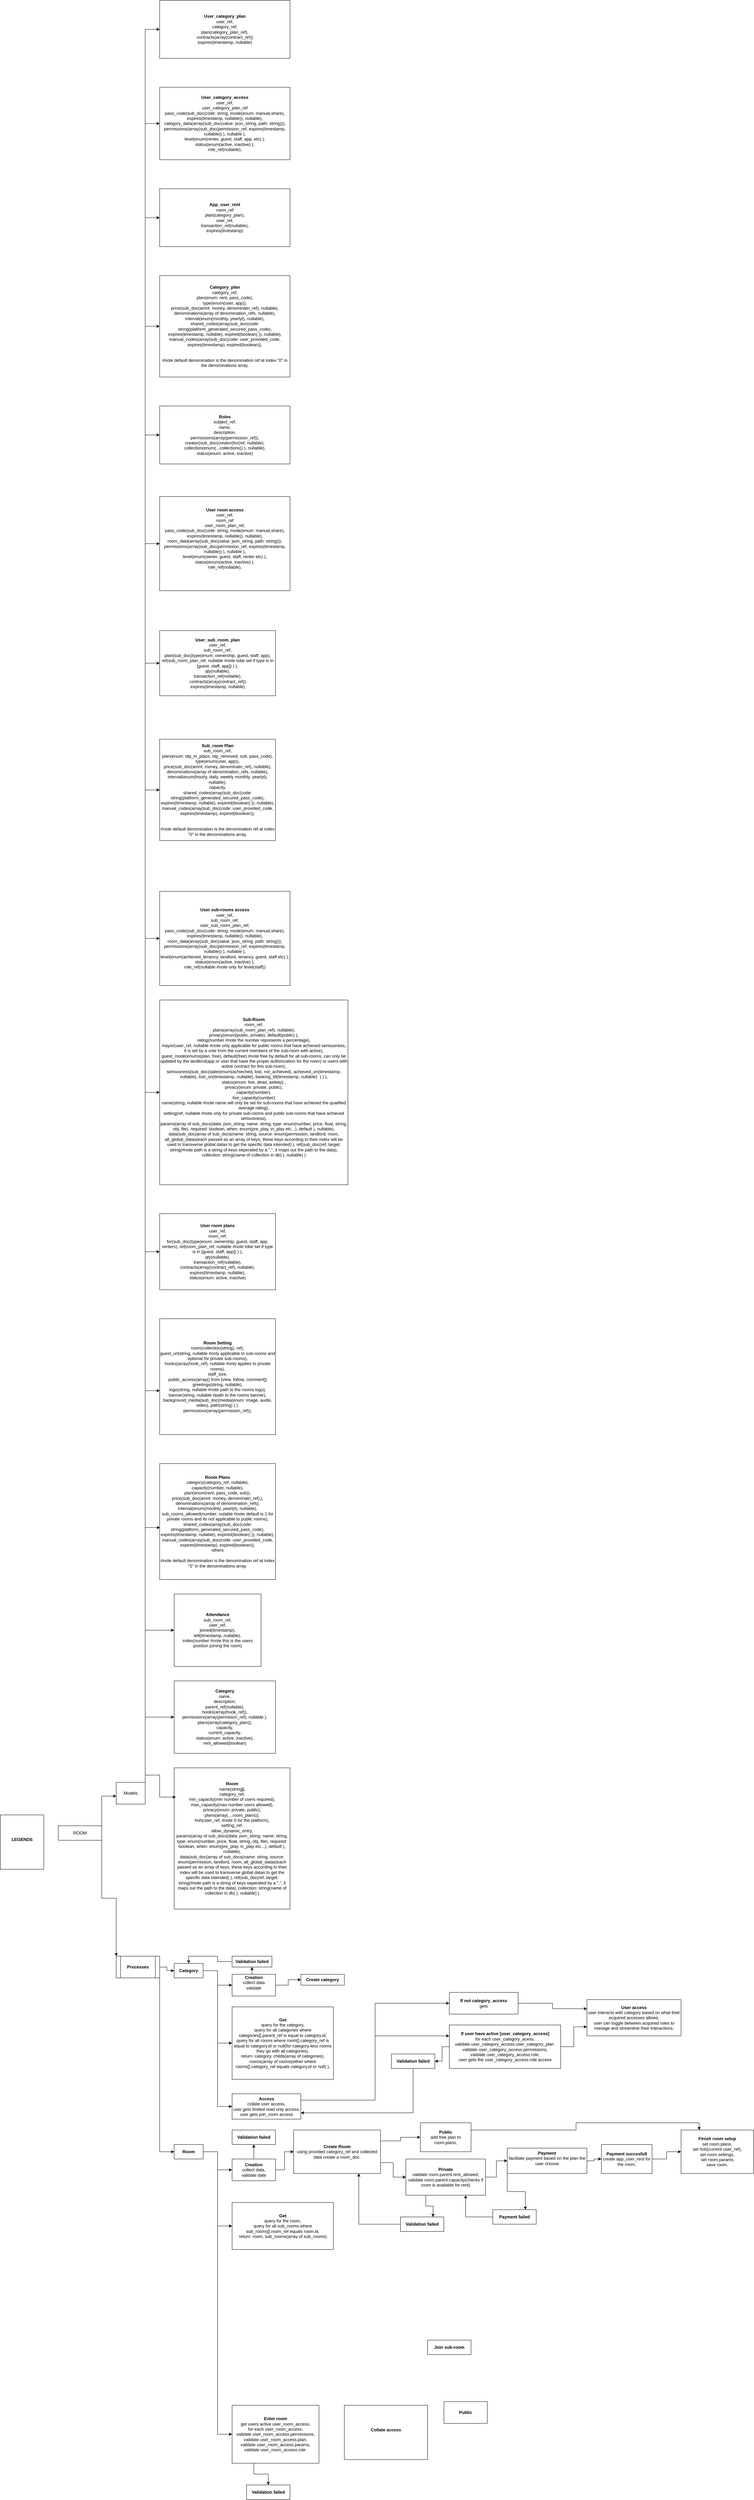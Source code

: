 <mxfile version="26.0.3">
  <diagram name="Page-1" id="JwLQiluCDj7BUVWrhCS6">
    <mxGraphModel dx="1032" dy="5995" grid="1" gridSize="10" guides="1" tooltips="1" connect="1" arrows="1" fold="1" page="1" pageScale="1" pageWidth="850" pageHeight="1100" math="0" shadow="0">
      <root>
        <mxCell id="0" />
        <mxCell id="1" parent="0" />
        <mxCell id="OvHRCUOQNgS_uRx5AtUm-30" style="edgeStyle=orthogonalEdgeStyle;rounded=0;orthogonalLoop=1;jettySize=auto;html=1;exitX=1;exitY=1;exitDx=0;exitDy=0;entryX=0;entryY=0;entryDx=0;entryDy=0;" parent="1" source="kceuGKvt7hz0_VKH2Cjf-1" target="OvHRCUOQNgS_uRx5AtUm-1" edge="1">
          <mxGeometry relative="1" as="geometry" />
        </mxCell>
        <mxCell id="kceuGKvt7hz0_VKH2Cjf-1" value="ROOM" style="rounded=0;whiteSpace=wrap;html=1;" parent="1" vertex="1">
          <mxGeometry x="200" y="160" width="120" height="40" as="geometry" />
        </mxCell>
        <mxCell id="kceuGKvt7hz0_VKH2Cjf-2" value="&lt;b&gt;LEGENDS&lt;/b&gt;&lt;div&gt;&lt;b&gt;&lt;br&gt;&lt;/b&gt;&lt;/div&gt;" style="rounded=0;whiteSpace=wrap;html=1;" parent="1" vertex="1">
          <mxGeometry x="40" y="130" width="120" height="150" as="geometry" />
        </mxCell>
        <mxCell id="kceuGKvt7hz0_VKH2Cjf-13" style="edgeStyle=orthogonalEdgeStyle;rounded=0;orthogonalLoop=1;jettySize=auto;html=1;exitX=1;exitY=0;exitDx=0;exitDy=0;entryX=0;entryY=0.5;entryDx=0;entryDy=0;" parent="1" source="kceuGKvt7hz0_VKH2Cjf-4" target="kceuGKvt7hz0_VKH2Cjf-11" edge="1">
          <mxGeometry relative="1" as="geometry" />
        </mxCell>
        <mxCell id="bkT-c7pUdsVTCy2Co1-N-11" style="edgeStyle=orthogonalEdgeStyle;rounded=0;orthogonalLoop=1;jettySize=auto;html=1;exitX=1;exitY=0;exitDx=0;exitDy=0;entryX=0;entryY=0.5;entryDx=0;entryDy=0;" parent="1" source="kceuGKvt7hz0_VKH2Cjf-4" target="bkT-c7pUdsVTCy2Co1-N-2" edge="1">
          <mxGeometry relative="1" as="geometry" />
        </mxCell>
        <mxCell id="bkT-c7pUdsVTCy2Co1-N-15" style="edgeStyle=orthogonalEdgeStyle;rounded=0;orthogonalLoop=1;jettySize=auto;html=1;exitX=1;exitY=0;exitDx=0;exitDy=0;entryX=0;entryY=0.5;entryDx=0;entryDy=0;" parent="1" source="kceuGKvt7hz0_VKH2Cjf-4" target="bkT-c7pUdsVTCy2Co1-N-6" edge="1">
          <mxGeometry relative="1" as="geometry" />
        </mxCell>
        <mxCell id="xqzXWwxne0dO0nGygCqp-26" style="edgeStyle=orthogonalEdgeStyle;rounded=0;orthogonalLoop=1;jettySize=auto;html=1;exitX=1;exitY=0;exitDx=0;exitDy=0;entryX=0;entryY=0.5;entryDx=0;entryDy=0;" parent="1" source="kceuGKvt7hz0_VKH2Cjf-4" target="bkT-c7pUdsVTCy2Co1-N-7" edge="1">
          <mxGeometry relative="1" as="geometry" />
        </mxCell>
        <mxCell id="xqzXWwxne0dO0nGygCqp-27" style="edgeStyle=orthogonalEdgeStyle;rounded=0;orthogonalLoop=1;jettySize=auto;html=1;exitX=1;exitY=0;exitDx=0;exitDy=0;entryX=0;entryY=0.5;entryDx=0;entryDy=0;" parent="1" source="kceuGKvt7hz0_VKH2Cjf-4" target="bkT-c7pUdsVTCy2Co1-N-9" edge="1">
          <mxGeometry relative="1" as="geometry" />
        </mxCell>
        <mxCell id="xqzXWwxne0dO0nGygCqp-28" style="edgeStyle=orthogonalEdgeStyle;rounded=0;orthogonalLoop=1;jettySize=auto;html=1;exitX=1;exitY=0;exitDx=0;exitDy=0;entryX=0;entryY=0.5;entryDx=0;entryDy=0;" parent="1" source="kceuGKvt7hz0_VKH2Cjf-4" target="bkT-c7pUdsVTCy2Co1-N-10" edge="1">
          <mxGeometry relative="1" as="geometry" />
        </mxCell>
        <mxCell id="xqzXWwxne0dO0nGygCqp-29" style="edgeStyle=orthogonalEdgeStyle;rounded=0;orthogonalLoop=1;jettySize=auto;html=1;exitX=1;exitY=0;exitDx=0;exitDy=0;entryX=0;entryY=0.5;entryDx=0;entryDy=0;" parent="1" source="kceuGKvt7hz0_VKH2Cjf-4" target="xqzXWwxne0dO0nGygCqp-25" edge="1">
          <mxGeometry relative="1" as="geometry" />
        </mxCell>
        <mxCell id="-tVxKX45YJ9eaGW1tU2y-2" style="edgeStyle=orthogonalEdgeStyle;rounded=0;orthogonalLoop=1;jettySize=auto;html=1;exitX=1;exitY=0;exitDx=0;exitDy=0;entryX=0;entryY=0.5;entryDx=0;entryDy=0;" parent="1" source="kceuGKvt7hz0_VKH2Cjf-4" target="-tVxKX45YJ9eaGW1tU2y-1" edge="1">
          <mxGeometry relative="1" as="geometry" />
        </mxCell>
        <mxCell id="-tVxKX45YJ9eaGW1tU2y-4" style="edgeStyle=orthogonalEdgeStyle;rounded=0;orthogonalLoop=1;jettySize=auto;html=1;exitX=1;exitY=0;exitDx=0;exitDy=0;entryX=0;entryY=0.5;entryDx=0;entryDy=0;" parent="1" source="kceuGKvt7hz0_VKH2Cjf-4" target="-tVxKX45YJ9eaGW1tU2y-3" edge="1">
          <mxGeometry relative="1" as="geometry" />
        </mxCell>
        <mxCell id="JLu_9honwRpLykDaQ8XI-7" style="edgeStyle=orthogonalEdgeStyle;rounded=0;orthogonalLoop=1;jettySize=auto;html=1;exitX=1;exitY=0;exitDx=0;exitDy=0;entryX=0;entryY=0.5;entryDx=0;entryDy=0;" edge="1" parent="1" source="kceuGKvt7hz0_VKH2Cjf-4" target="JLu_9honwRpLykDaQ8XI-3">
          <mxGeometry relative="1" as="geometry" />
        </mxCell>
        <mxCell id="JLu_9honwRpLykDaQ8XI-8" style="edgeStyle=orthogonalEdgeStyle;rounded=0;orthogonalLoop=1;jettySize=auto;html=1;exitX=1;exitY=0;exitDx=0;exitDy=0;entryX=0;entryY=0.5;entryDx=0;entryDy=0;" edge="1" parent="1" source="kceuGKvt7hz0_VKH2Cjf-4" target="JLu_9honwRpLykDaQ8XI-5">
          <mxGeometry relative="1" as="geometry" />
        </mxCell>
        <mxCell id="JLu_9honwRpLykDaQ8XI-9" style="edgeStyle=orthogonalEdgeStyle;rounded=0;orthogonalLoop=1;jettySize=auto;html=1;exitX=1;exitY=0;exitDx=0;exitDy=0;entryX=0;entryY=0.5;entryDx=0;entryDy=0;" edge="1" parent="1" source="kceuGKvt7hz0_VKH2Cjf-4" target="JLu_9honwRpLykDaQ8XI-4">
          <mxGeometry relative="1" as="geometry" />
        </mxCell>
        <mxCell id="JLu_9honwRpLykDaQ8XI-10" style="edgeStyle=orthogonalEdgeStyle;rounded=0;orthogonalLoop=1;jettySize=auto;html=1;exitX=1;exitY=0;exitDx=0;exitDy=0;entryX=0;entryY=0.5;entryDx=0;entryDy=0;" edge="1" parent="1" source="kceuGKvt7hz0_VKH2Cjf-4" target="JLu_9honwRpLykDaQ8XI-6">
          <mxGeometry relative="1" as="geometry" />
        </mxCell>
        <mxCell id="kceuGKvt7hz0_VKH2Cjf-4" value="Models" style="rounded=0;whiteSpace=wrap;html=1;" parent="1" vertex="1">
          <mxGeometry x="360" y="40" width="80" height="60" as="geometry" />
        </mxCell>
        <mxCell id="kceuGKvt7hz0_VKH2Cjf-9" style="edgeStyle=orthogonalEdgeStyle;rounded=0;orthogonalLoop=1;jettySize=auto;html=1;exitX=1;exitY=0;exitDx=0;exitDy=0;entryX=0.004;entryY=0.633;entryDx=0;entryDy=0;entryPerimeter=0;" parent="1" source="kceuGKvt7hz0_VKH2Cjf-1" target="kceuGKvt7hz0_VKH2Cjf-4" edge="1">
          <mxGeometry relative="1" as="geometry" />
        </mxCell>
        <mxCell id="kceuGKvt7hz0_VKH2Cjf-10" value="&lt;b&gt;Room&lt;/b&gt;&lt;div&gt;name(string&lt;b&gt;),&lt;/b&gt;&lt;/div&gt;&lt;div&gt;category_ref,&lt;/div&gt;&lt;div&gt;min_capacity(min number of users required),&lt;/div&gt;&lt;div&gt;max_capacity(max number users allowed),&lt;/div&gt;&lt;div&gt;privacy(enum: private, public),&lt;/div&gt;&lt;div&gt;plans(array(....room_plans)),&lt;/div&gt;&lt;div&gt;hoh(user_ref, #note 0 for the platform),&lt;/div&gt;&lt;div&gt;setting_ref,&lt;/div&gt;&lt;div&gt;allow_dynamic_entry,&lt;/div&gt;&lt;div&gt;&lt;div&gt;params(array of sub_docs(data: json_string, name: string, type: enum(number, price, float, string, obj, file), required: boolean, when: enum(pre_play, in_play etc...), default ), nullable),&lt;/div&gt;&lt;div&gt;data(sub_doc(&lt;span style=&quot;background-color: initial;&quot;&gt;array of sub_docs(name: string, source: enum(permission, landlord, room, all_global_datas(each passed as an array of keys, these keys according to their index will be used to transverse global datas to get the specific data intended) ), ref(sub_doc(ref, target: string(#note path is a string of keys seperated by a &quot;,&quot;, it maps out the path to the data), collection: string(name of collection in db) ), nullable) )&lt;/span&gt;&lt;/div&gt;&lt;/div&gt;" style="rounded=0;whiteSpace=wrap;html=1;" parent="1" vertex="1">
          <mxGeometry x="520" width="320" height="390" as="geometry" />
        </mxCell>
        <mxCell id="kceuGKvt7hz0_VKH2Cjf-11" value="&lt;b&gt;Category&lt;/b&gt;&lt;div&gt;name,&lt;/div&gt;&lt;div&gt;description,&lt;/div&gt;&lt;div&gt;parent_ref(nullable),&lt;/div&gt;&lt;div&gt;hooks(array(hook_ref)),&lt;/div&gt;&lt;div&gt;permissions(array(permision_ref), nullable ),&lt;/div&gt;&lt;div&gt;plans(array(category_plan)),&lt;/div&gt;&lt;div&gt;capacity,&lt;/div&gt;&lt;div&gt;current_capacity,&lt;/div&gt;&lt;div&gt;status(enum: active, inactive),&lt;/div&gt;&lt;div&gt;rent_allowed(boolean)&lt;/div&gt;" style="rounded=0;whiteSpace=wrap;html=1;" parent="1" vertex="1">
          <mxGeometry x="520" y="-240" width="280" height="200" as="geometry" />
        </mxCell>
        <mxCell id="kceuGKvt7hz0_VKH2Cjf-14" style="edgeStyle=orthogonalEdgeStyle;rounded=0;orthogonalLoop=1;jettySize=auto;html=1;exitX=1;exitY=0;exitDx=0;exitDy=0;entryX=0.015;entryY=0.207;entryDx=0;entryDy=0;entryPerimeter=0;" parent="1" source="kceuGKvt7hz0_VKH2Cjf-4" target="kceuGKvt7hz0_VKH2Cjf-10" edge="1">
          <mxGeometry relative="1" as="geometry" />
        </mxCell>
        <mxCell id="bkT-c7pUdsVTCy2Co1-N-2" value="&lt;b&gt;Attendance&lt;/b&gt;&lt;div&gt;sub_room_ref,&lt;/div&gt;&lt;div&gt;user_ref,&lt;/div&gt;&lt;div&gt;joined(timestamp),&lt;/div&gt;&lt;div&gt;left(timestamp, nullable),&lt;/div&gt;&lt;div&gt;index(number #note this is the users position joining the room)&lt;/div&gt;" style="rounded=0;whiteSpace=wrap;html=1;" parent="1" vertex="1">
          <mxGeometry x="520" y="-480" width="240" height="200" as="geometry" />
        </mxCell>
        <mxCell id="bkT-c7pUdsVTCy2Co1-N-3" value="&lt;b&gt;Room Plans&lt;/b&gt;&lt;div&gt;category(category_ref, nullable),&lt;div&gt;&lt;div&gt;&lt;div&gt;capacity(number, nullable),&lt;/div&gt;&lt;div&gt;plan(enum(rent, pass_code, sub)),&lt;/div&gt;&lt;div&gt;price(sub_doc(amnt: money, denominatn_ref),),&lt;/div&gt;&lt;div&gt;denominations(array of denomination_refs),&lt;/div&gt;&lt;/div&gt;&lt;div&gt;interval(enum(monthly, yearlyt), nullable),&lt;/div&gt;&lt;div&gt;sub_rooms_allowed(number, nulable #note default is 1 for private rooms and its not applicable to public rooms),&lt;/div&gt;&lt;div&gt;&lt;div&gt;shared_codes(array(sub_doc(code: string(platform_generated_secured_pass_code), expires(timestamp, nullable), expired(boolean) )), nullable),&lt;/div&gt;&lt;div&gt;manual_codes(array(sub_doc(code: user_provided_code, expires(timestamp), expired(boolean)),&lt;/div&gt;&lt;/div&gt;&lt;div&gt;others&lt;/div&gt;&lt;div&gt;&lt;br&gt;&lt;/div&gt;&lt;div&gt;#note default denomination is the denomination ref at index &quot;0&quot; in the denominations array.&lt;/div&gt;&lt;/div&gt;&lt;/div&gt;" style="rounded=0;whiteSpace=wrap;html=1;" parent="1" vertex="1">
          <mxGeometry x="480" y="-840" width="320" height="320" as="geometry" />
        </mxCell>
        <mxCell id="bkT-c7pUdsVTCy2Co1-N-4" value="&lt;b&gt;Room Setting&lt;/b&gt;&lt;div&gt;room(collection(string), ref),&lt;br&gt;&lt;div&gt;guest_url(string, nullable #only applicable to sub-rooms and optional for private sub-rooms),&lt;/div&gt;&lt;div&gt;hooks(array(hook_ref), nullable #only applies to private rooms),&lt;/div&gt;&lt;div&gt;staff_size,&lt;/div&gt;&lt;div&gt;public_access(array() from [view, follow, comment])&lt;/div&gt;&lt;div&gt;greetings(string, nullable),&lt;/div&gt;&lt;div&gt;logo(string, nullable #note path to the rooms logo),&lt;/div&gt;&lt;div&gt;banner(string, nullable #path to the rooms banner),&lt;/div&gt;&lt;div&gt;background_media(sub_doc(media(enum: image, audio, video), path(string) ) ),&lt;/div&gt;&lt;div&gt;permissions(array(permission_ref)),&lt;/div&gt;&lt;/div&gt;" style="rounded=0;whiteSpace=wrap;html=1;" parent="1" vertex="1">
          <mxGeometry x="480" y="-1240" width="320" height="320" as="geometry" />
        </mxCell>
        <mxCell id="bkT-c7pUdsVTCy2Co1-N-6" value="&lt;b&gt;User room plans&lt;/b&gt;&lt;div&gt;user_ref,&lt;/div&gt;&lt;div&gt;room_ref,&lt;/div&gt;&lt;div&gt;for(sub_doc(type(enum: ownership, guest, staff, app, renters), ref(room_plan_ref, nullable #note tobe set if type is in [guest, staff, app]) ) ),&lt;/div&gt;&lt;div&gt;qty(nullable),&lt;/div&gt;&lt;div&gt;transaction_ref(nullable),&lt;/div&gt;&lt;div&gt;contracts(array(contract_ref), nullable),&lt;/div&gt;&lt;div&gt;&lt;span style=&quot;background-color: transparent; color: light-dark(rgb(0, 0, 0), rgb(255, 255, 255));&quot;&gt;expires(timestamp, nullable),&lt;/span&gt;&lt;/div&gt;&lt;div&gt;status(enum: active, inactive)&lt;/div&gt;" style="rounded=0;whiteSpace=wrap;html=1;" parent="1" vertex="1">
          <mxGeometry x="480" y="-1530" width="320" height="210" as="geometry" />
        </mxCell>
        <mxCell id="bkT-c7pUdsVTCy2Co1-N-7" value="&lt;b&gt;Sub-Room&lt;/b&gt;&lt;div&gt;room_ref,&lt;/div&gt;&lt;div&gt;plans(array(sub_room_plan_ref), nullable),&lt;/div&gt;&lt;div&gt;privacy(enum(public, private), default(public) ),&lt;/div&gt;&lt;div&gt;&lt;div&gt;rating(number #note the number represents a percentage),&lt;/div&gt;&lt;div&gt;mayor(user_ref, nullable #note only applicable for public rooms that have achieved seriousness, it is set by a vote from the current members of the sub-room with active),&lt;/div&gt;&lt;div&gt;guest_mode(enums(plan, free), default(free) #note free by default for all sub-rooms, can only be updated by the landlord(app or user that have the proper authorization for the room) or users with active contract for this sub-room),&lt;/div&gt;&lt;div&gt;seriousness(sub_doc(state(enum(achieched, lost, not_achieved), achieved_on(timestamp, nullable), lost_on(timestamp, nullable), basking_till(timestamp, nullable)&amp;nbsp; ) ) ),&lt;/div&gt;&lt;div&gt;status(enum: live, dead, asleep) ,&lt;/div&gt;&lt;/div&gt;&lt;div&gt;privacy(enum: private, public),&lt;/div&gt;&lt;div&gt;capacity(number),&lt;/div&gt;&lt;div&gt;live_capacity(number)&lt;/div&gt;&lt;div&gt;name(string&lt;span style=&quot;background-color: transparent; color: light-dark(rgb(0, 0, 0), rgb(255, 255, 255));&quot;&gt;, nullable #note name will only be set for sub-rooms that have achieved the qualified average rating&lt;/span&gt;&lt;span style=&quot;background-color: transparent; color: light-dark(rgb(0, 0, 0), rgb(255, 255, 255));&quot;&gt;),&lt;/span&gt;&lt;/div&gt;&lt;div&gt;setting(ref, nullable #note only for private sub-rooms and public sub-rooms that have achieved seriousness),&lt;/div&gt;&lt;div&gt;&lt;div&gt;params(array of sub_docs(data: json_string, name: string, type: enum(number, price, float, string, obj, file), required: boolean, when: enum(pre_play, in_play etc...), default ), nullable),&lt;/div&gt;&lt;div&gt;data(sub_doc(&lt;span style=&quot;background-color: initial;&quot;&gt;array of sub_docs(name: string, source: enum(permission, landlord, room, all_global_datas(each passed as an array of keys, these keys according to their index will be used to transverse global datas to get the specific data intended) ), ref(sub_doc(ref, target: string(#note path is a string of keys seperated by a &quot;,&quot;, it maps out the path to the data), collection: string(name of collection in db) ), nullable) )&lt;/span&gt;&lt;/div&gt;&lt;/div&gt;&lt;div&gt;&lt;br&gt;&lt;/div&gt;&lt;div&gt;&lt;br&gt;&lt;/div&gt;" style="rounded=0;whiteSpace=wrap;html=1;" parent="1" vertex="1">
          <mxGeometry x="480" y="-2120" width="520" height="510" as="geometry" />
        </mxCell>
        <mxCell id="bkT-c7pUdsVTCy2Co1-N-9" value="&lt;b&gt;User sub-rooms access&lt;/b&gt;&lt;div&gt;user_ref,&lt;/div&gt;&lt;div&gt;sub_room_ref,&lt;/div&gt;&lt;div&gt;user_sub_room_plan_ref,&lt;/div&gt;&lt;div&gt;&lt;div&gt;pass_code(sub_doc(code: string, mode(enum: manual,share), expires(timestamp, nullable)), nullable),&lt;/div&gt;&lt;div&gt;room_data(array(sub_doc(value: json_string, path: string))),&lt;/div&gt;&lt;div&gt;permissions(array(sub_doc(permission_ref, expires(timestamp, nullable)) ), nullable ),&lt;/div&gt;&lt;/div&gt;&lt;div&gt;level(enum(achieved_tenancy, landlord, tenancy, guest, staff etc) ),&lt;/div&gt;&lt;div&gt;status(enum(active, inactive) ),&lt;/div&gt;&lt;div&gt;role_ref(nullable #note only for level(staff))&lt;/div&gt;" style="rounded=0;whiteSpace=wrap;html=1;" parent="1" vertex="1">
          <mxGeometry x="480" y="-2420" width="360" height="260" as="geometry" />
        </mxCell>
        <mxCell id="bkT-c7pUdsVTCy2Co1-N-10" value="&lt;b&gt;Sub_room Plan&lt;/b&gt;&lt;div&gt;sub_room_ref,&lt;br&gt;&lt;div&gt;&lt;div&gt;&lt;div&gt;plan(enum: otp_in_place, otp_removed, sub, pass_code),&lt;/div&gt;&lt;div&gt;type(enum(user, app)),&lt;/div&gt;&lt;div&gt;price(sub_doc(amnt: money, denominatn_ref), nullable),&lt;/div&gt;&lt;div&gt;denominations(array of denomination_refs, nullable),&lt;/div&gt;&lt;/div&gt;&lt;div&gt;interval(enum(hourly, daily, weekly monthly, yearlyt), nullable),&lt;/div&gt;&lt;div&gt;capacity,&lt;/div&gt;&lt;div&gt;&lt;div&gt;shared_codes(array(sub_doc(code: string(platform_generated_secured_pass_code), expires(timestamp, nullable), expired(boolean) )), nullable),&lt;/div&gt;&lt;div&gt;manual_codes(array(sub_doc(code: user_provided_code, expires(timestamp), expired(boolean)),&lt;/div&gt;&lt;/div&gt;&lt;div&gt;&lt;br&gt;&lt;/div&gt;&lt;div&gt;&lt;br&gt;&lt;/div&gt;&lt;div&gt;#note default denomination is the denomination ref at index &quot;0&quot; in the denominations array.&lt;/div&gt;&lt;/div&gt;&lt;/div&gt;" style="rounded=0;whiteSpace=wrap;html=1;" parent="1" vertex="1">
          <mxGeometry x="480" y="-2840" width="320" height="280" as="geometry" />
        </mxCell>
        <mxCell id="bkT-c7pUdsVTCy2Co1-N-12" style="edgeStyle=orthogonalEdgeStyle;rounded=0;orthogonalLoop=1;jettySize=auto;html=1;exitX=1;exitY=0;exitDx=0;exitDy=0;entryX=0.003;entryY=0.552;entryDx=0;entryDy=0;entryPerimeter=0;" parent="1" source="kceuGKvt7hz0_VKH2Cjf-4" target="bkT-c7pUdsVTCy2Co1-N-3" edge="1">
          <mxGeometry relative="1" as="geometry" />
        </mxCell>
        <mxCell id="bkT-c7pUdsVTCy2Co1-N-13" style="edgeStyle=orthogonalEdgeStyle;rounded=0;orthogonalLoop=1;jettySize=auto;html=1;exitX=1;exitY=0;exitDx=0;exitDy=0;entryX=0.001;entryY=0.621;entryDx=0;entryDy=0;entryPerimeter=0;" parent="1" source="kceuGKvt7hz0_VKH2Cjf-4" target="bkT-c7pUdsVTCy2Co1-N-4" edge="1">
          <mxGeometry relative="1" as="geometry" />
        </mxCell>
        <mxCell id="OvHRCUOQNgS_uRx5AtUm-31" style="edgeStyle=orthogonalEdgeStyle;rounded=0;orthogonalLoop=1;jettySize=auto;html=1;exitX=1;exitY=0.5;exitDx=0;exitDy=0;entryX=0;entryY=0.5;entryDx=0;entryDy=0;" parent="1" source="OvHRCUOQNgS_uRx5AtUm-1" target="OvHRCUOQNgS_uRx5AtUm-2" edge="1">
          <mxGeometry relative="1" as="geometry" />
        </mxCell>
        <mxCell id="xqzXWwxne0dO0nGygCqp-30" style="edgeStyle=orthogonalEdgeStyle;rounded=0;orthogonalLoop=1;jettySize=auto;html=1;exitX=1;exitY=1;exitDx=0;exitDy=0;entryX=0;entryY=0.5;entryDx=0;entryDy=0;" parent="1" source="OvHRCUOQNgS_uRx5AtUm-1" target="xqzXWwxne0dO0nGygCqp-3" edge="1">
          <mxGeometry relative="1" as="geometry" />
        </mxCell>
        <mxCell id="OvHRCUOQNgS_uRx5AtUm-1" value="&lt;b&gt;Processes&lt;/b&gt;" style="shape=process;whiteSpace=wrap;html=1;backgroundOutline=1;" parent="1" vertex="1">
          <mxGeometry x="360" y="520" width="120" height="60" as="geometry" />
        </mxCell>
        <mxCell id="OvHRCUOQNgS_uRx5AtUm-25" style="edgeStyle=orthogonalEdgeStyle;rounded=0;orthogonalLoop=1;jettySize=auto;html=1;exitX=1;exitY=0.5;exitDx=0;exitDy=0;entryX=0;entryY=0.5;entryDx=0;entryDy=0;" parent="1" source="OvHRCUOQNgS_uRx5AtUm-2" target="OvHRCUOQNgS_uRx5AtUm-21" edge="1">
          <mxGeometry relative="1" as="geometry" />
        </mxCell>
        <mxCell id="xqzXWwxne0dO0nGygCqp-2" style="edgeStyle=orthogonalEdgeStyle;rounded=0;orthogonalLoop=1;jettySize=auto;html=1;exitX=1;exitY=0.5;exitDx=0;exitDy=0;entryX=0;entryY=0.5;entryDx=0;entryDy=0;" parent="1" source="OvHRCUOQNgS_uRx5AtUm-2" target="OvHRCUOQNgS_uRx5AtUm-29" edge="1">
          <mxGeometry relative="1" as="geometry" />
        </mxCell>
        <mxCell id="JLu_9honwRpLykDaQ8XI-44" style="edgeStyle=orthogonalEdgeStyle;rounded=0;orthogonalLoop=1;jettySize=auto;html=1;exitX=1;exitY=0.5;exitDx=0;exitDy=0;entryX=0;entryY=0.5;entryDx=0;entryDy=0;" edge="1" parent="1" source="OvHRCUOQNgS_uRx5AtUm-2" target="JLu_9honwRpLykDaQ8XI-23">
          <mxGeometry relative="1" as="geometry" />
        </mxCell>
        <mxCell id="OvHRCUOQNgS_uRx5AtUm-2" value="&lt;b&gt;Category&lt;/b&gt;" style="rounded=0;whiteSpace=wrap;html=1;" parent="1" vertex="1">
          <mxGeometry x="520" y="540" width="80" height="40" as="geometry" />
        </mxCell>
        <mxCell id="OvHRCUOQNgS_uRx5AtUm-9" style="edgeStyle=orthogonalEdgeStyle;rounded=0;orthogonalLoop=1;jettySize=auto;html=1;exitX=0.5;exitY=1;exitDx=0;exitDy=0;" parent="1" edge="1">
          <mxGeometry relative="1" as="geometry">
            <mxPoint x="740" y="660" as="sourcePoint" />
            <mxPoint x="740" y="660" as="targetPoint" />
          </mxGeometry>
        </mxCell>
        <mxCell id="OvHRCUOQNgS_uRx5AtUm-26" style="edgeStyle=orthogonalEdgeStyle;rounded=0;orthogonalLoop=1;jettySize=auto;html=1;exitX=0.5;exitY=0;exitDx=0;exitDy=0;entryX=0.5;entryY=1;entryDx=0;entryDy=0;" parent="1" source="OvHRCUOQNgS_uRx5AtUm-21" target="OvHRCUOQNgS_uRx5AtUm-22" edge="1">
          <mxGeometry relative="1" as="geometry" />
        </mxCell>
        <mxCell id="OvHRCUOQNgS_uRx5AtUm-28" style="edgeStyle=orthogonalEdgeStyle;rounded=0;orthogonalLoop=1;jettySize=auto;html=1;exitX=1;exitY=0.5;exitDx=0;exitDy=0;entryX=0;entryY=0.5;entryDx=0;entryDy=0;" parent="1" source="OvHRCUOQNgS_uRx5AtUm-21" target="OvHRCUOQNgS_uRx5AtUm-27" edge="1">
          <mxGeometry relative="1" as="geometry" />
        </mxCell>
        <mxCell id="OvHRCUOQNgS_uRx5AtUm-21" value="&lt;b&gt;Creation&lt;/b&gt;&lt;div&gt;collect data&lt;/div&gt;&lt;div&gt;validate&lt;br&gt;&lt;div&gt;&lt;br&gt;&lt;/div&gt;&lt;/div&gt;" style="rounded=0;whiteSpace=wrap;html=1;" parent="1" vertex="1">
          <mxGeometry x="680" y="570" width="120" height="60" as="geometry" />
        </mxCell>
        <mxCell id="JLu_9honwRpLykDaQ8XI-22" style="edgeStyle=orthogonalEdgeStyle;rounded=0;orthogonalLoop=1;jettySize=auto;html=1;exitX=0;exitY=0.5;exitDx=0;exitDy=0;entryX=0.5;entryY=0;entryDx=0;entryDy=0;" edge="1" parent="1" source="OvHRCUOQNgS_uRx5AtUm-22" target="OvHRCUOQNgS_uRx5AtUm-2">
          <mxGeometry relative="1" as="geometry" />
        </mxCell>
        <mxCell id="OvHRCUOQNgS_uRx5AtUm-22" value="&lt;b&gt;Validation failed&lt;/b&gt;" style="rounded=0;whiteSpace=wrap;html=1;" parent="1" vertex="1">
          <mxGeometry x="680" y="520" width="110" height="30" as="geometry" />
        </mxCell>
        <mxCell id="OvHRCUOQNgS_uRx5AtUm-27" value="&lt;b&gt;Create category&lt;/b&gt;" style="rounded=0;whiteSpace=wrap;html=1;" parent="1" vertex="1">
          <mxGeometry x="870" y="570" width="120" height="30" as="geometry" />
        </mxCell>
        <mxCell id="OvHRCUOQNgS_uRx5AtUm-29" value="&lt;b&gt;Get&lt;/b&gt;&lt;div&gt;query for the category,&lt;/div&gt;&lt;div&gt;query for all categories where categories[].parent_ref is equal to category.id,&lt;/div&gt;&lt;div&gt;query for all rooms where room[].category_ref is equal to category.id or null(for category-less rooms they go with all categories),&lt;/div&gt;&lt;div&gt;return: category, childs(array of categories), rooms(array of rooms(either where rooms[].category_ref equals category.id or null) ),&lt;/div&gt;" style="rounded=0;whiteSpace=wrap;html=1;" parent="1" vertex="1">
          <mxGeometry x="680" y="660" width="280" height="200" as="geometry" />
        </mxCell>
        <mxCell id="xqzXWwxne0dO0nGygCqp-11" style="edgeStyle=orthogonalEdgeStyle;rounded=0;orthogonalLoop=1;jettySize=auto;html=1;exitX=1;exitY=0.5;exitDx=0;exitDy=0;entryX=0;entryY=0.5;entryDx=0;entryDy=0;" parent="1" source="xqzXWwxne0dO0nGygCqp-3" target="xqzXWwxne0dO0nGygCqp-6" edge="1">
          <mxGeometry relative="1" as="geometry" />
        </mxCell>
        <mxCell id="xqzXWwxne0dO0nGygCqp-13" style="edgeStyle=orthogonalEdgeStyle;rounded=0;orthogonalLoop=1;jettySize=auto;html=1;exitX=1;exitY=0.5;exitDx=0;exitDy=0;entryX=0;entryY=0.5;entryDx=0;entryDy=0;" parent="1" source="xqzXWwxne0dO0nGygCqp-3" target="xqzXWwxne0dO0nGygCqp-12" edge="1">
          <mxGeometry relative="1" as="geometry" />
        </mxCell>
        <mxCell id="JLu_9honwRpLykDaQ8XI-21" style="edgeStyle=orthogonalEdgeStyle;rounded=0;orthogonalLoop=1;jettySize=auto;html=1;exitX=1;exitY=0.5;exitDx=0;exitDy=0;entryX=0;entryY=0.5;entryDx=0;entryDy=0;" edge="1" parent="1" source="xqzXWwxne0dO0nGygCqp-3" target="xqzXWwxne0dO0nGygCqp-32">
          <mxGeometry relative="1" as="geometry" />
        </mxCell>
        <mxCell id="xqzXWwxne0dO0nGygCqp-3" value="&lt;b&gt;Room&lt;/b&gt;" style="rounded=0;whiteSpace=wrap;html=1;" parent="1" vertex="1">
          <mxGeometry x="520" y="1040" width="80" height="40" as="geometry" />
        </mxCell>
        <mxCell id="JLu_9honwRpLykDaQ8XI-19" style="edgeStyle=orthogonalEdgeStyle;rounded=0;orthogonalLoop=1;jettySize=auto;html=1;exitX=1;exitY=0.25;exitDx=0;exitDy=0;entryX=0;entryY=0.5;entryDx=0;entryDy=0;" edge="1" parent="1" source="xqzXWwxne0dO0nGygCqp-4" target="JLu_9honwRpLykDaQ8XI-2">
          <mxGeometry relative="1" as="geometry" />
        </mxCell>
        <mxCell id="JLu_9honwRpLykDaQ8XI-20" style="edgeStyle=orthogonalEdgeStyle;rounded=0;orthogonalLoop=1;jettySize=auto;html=1;exitX=1;exitY=0.75;exitDx=0;exitDy=0;entryX=0;entryY=0.5;entryDx=0;entryDy=0;" edge="1" parent="1" source="xqzXWwxne0dO0nGygCqp-4" target="JLu_9honwRpLykDaQ8XI-1">
          <mxGeometry relative="1" as="geometry" />
        </mxCell>
        <mxCell id="xqzXWwxne0dO0nGygCqp-4" value="&lt;b&gt;Create Room&lt;/b&gt;&lt;div&gt;using provided category_ref and collected data create a room_doc.&lt;/div&gt;" style="rounded=0;whiteSpace=wrap;html=1;" parent="1" vertex="1">
          <mxGeometry x="850" y="1000" width="240" height="120" as="geometry" />
        </mxCell>
        <mxCell id="xqzXWwxne0dO0nGygCqp-5" value="&lt;b&gt;Validation failed&lt;/b&gt;" style="rounded=0;whiteSpace=wrap;html=1;" parent="1" vertex="1">
          <mxGeometry x="680" y="1000" width="120" height="40" as="geometry" />
        </mxCell>
        <mxCell id="xqzXWwxne0dO0nGygCqp-7" style="edgeStyle=orthogonalEdgeStyle;rounded=0;orthogonalLoop=1;jettySize=auto;html=1;exitX=0.5;exitY=0;exitDx=0;exitDy=0;entryX=0.5;entryY=1;entryDx=0;entryDy=0;" parent="1" source="xqzXWwxne0dO0nGygCqp-6" target="xqzXWwxne0dO0nGygCqp-5" edge="1">
          <mxGeometry relative="1" as="geometry" />
        </mxCell>
        <mxCell id="xqzXWwxne0dO0nGygCqp-9" style="edgeStyle=orthogonalEdgeStyle;rounded=0;orthogonalLoop=1;jettySize=auto;html=1;exitX=1;exitY=0.5;exitDx=0;exitDy=0;" parent="1" source="xqzXWwxne0dO0nGygCqp-6" target="xqzXWwxne0dO0nGygCqp-4" edge="1">
          <mxGeometry relative="1" as="geometry" />
        </mxCell>
        <mxCell id="xqzXWwxne0dO0nGygCqp-6" value="&lt;b&gt;Creation&lt;/b&gt;&lt;div&gt;collect data,&lt;/div&gt;&lt;div&gt;validate date&lt;/div&gt;" style="rounded=0;whiteSpace=wrap;html=1;" parent="1" vertex="1">
          <mxGeometry x="680" y="1080" width="120" height="60" as="geometry" />
        </mxCell>
        <mxCell id="xqzXWwxne0dO0nGygCqp-12" value="&lt;b&gt;Get&lt;/b&gt;&lt;div&gt;query for the room,&lt;/div&gt;&lt;div&gt;query for all sub_rooms where sub_rooms[].room_ref equals room.id,&lt;/div&gt;&lt;div&gt;return: room, sub_rooms(array of sub_rooms)&lt;/div&gt;" style="rounded=0;whiteSpace=wrap;html=1;" parent="1" vertex="1">
          <mxGeometry x="680" y="1200" width="280" height="130" as="geometry" />
        </mxCell>
        <mxCell id="xqzXWwxne0dO0nGygCqp-23" value="&lt;b&gt;Join sub-room&lt;/b&gt;" style="rounded=0;whiteSpace=wrap;html=1;" parent="1" vertex="1">
          <mxGeometry x="1220" y="1580" width="120" height="40" as="geometry" />
        </mxCell>
        <mxCell id="xqzXWwxne0dO0nGygCqp-25" value="&lt;b&gt;User_sub_room_plan&lt;/b&gt;&lt;div&gt;user_ref,&lt;/div&gt;&lt;div&gt;sub_room_ref,&lt;/div&gt;&lt;div&gt;&lt;div&gt;plan(sub_doc(type(enum: ownership, guest, staff, app), ref(sub_room_plan_ref, nullable #note tobe set if type is in [guest, staff, app]) ) ),&lt;/div&gt;&lt;/div&gt;&lt;div&gt;qty(nullable),&lt;/div&gt;&lt;div&gt;transaction_ref(nullable),&lt;/div&gt;&lt;div&gt;contracts(array(contract_ref))&lt;/div&gt;&lt;div&gt;expires(timestamp, nullable)&lt;/div&gt;" style="rounded=0;whiteSpace=wrap;html=1;" parent="1" vertex="1">
          <mxGeometry x="480" y="-3140" width="320" height="180" as="geometry" />
        </mxCell>
        <mxCell id="JLu_9honwRpLykDaQ8XI-53" style="edgeStyle=orthogonalEdgeStyle;rounded=0;orthogonalLoop=1;jettySize=auto;html=1;exitX=0.25;exitY=1;exitDx=0;exitDy=0;" edge="1" parent="1" source="xqzXWwxne0dO0nGygCqp-32" target="JLu_9honwRpLykDaQ8XI-52">
          <mxGeometry relative="1" as="geometry" />
        </mxCell>
        <mxCell id="xqzXWwxne0dO0nGygCqp-32" value="&lt;b&gt;Enter room&lt;/b&gt;&lt;div&gt;&lt;div&gt;get users active user_room_access,&lt;/div&gt;&lt;div&gt;for each&amp;nbsp;&lt;span style=&quot;background-color: transparent; color: light-dark(rgb(0, 0, 0), rgb(255, 255, 255));&quot;&gt;user_room_access,&lt;/span&gt;&lt;/div&gt;&lt;div&gt;&lt;span style=&quot;background-color: transparent; color: light-dark(rgb(0, 0, 0), rgb(255, 255, 255));&quot;&gt;validate user_room_access.permissions,&lt;/span&gt;&lt;/div&gt;&lt;div&gt;&lt;span style=&quot;background-color: transparent; color: light-dark(rgb(0, 0, 0), rgb(255, 255, 255));&quot;&gt;validate&amp;nbsp;&lt;/span&gt;&lt;span style=&quot;background-color: transparent; color: light-dark(rgb(0, 0, 0), rgb(255, 255, 255));&quot;&gt;user_room_access.plan,&lt;/span&gt;&lt;/div&gt;&lt;div&gt;&lt;span style=&quot;background-color: transparent; color: light-dark(rgb(0, 0, 0), rgb(255, 255, 255));&quot;&gt;validate&amp;nbsp;&lt;/span&gt;&lt;span style=&quot;background-color: transparent; color: light-dark(rgb(0, 0, 0), rgb(255, 255, 255));&quot;&gt;user_room_access.params,&lt;/span&gt;&lt;/div&gt;&lt;div&gt;&lt;span style=&quot;background-color: transparent; color: light-dark(rgb(0, 0, 0), rgb(255, 255, 255));&quot;&gt;validate&amp;nbsp;&lt;/span&gt;&lt;span style=&quot;background-color: transparent; color: light-dark(rgb(0, 0, 0), rgb(255, 255, 255));&quot;&gt;user_room_access.role&lt;/span&gt;&lt;span style=&quot;background-color: transparent; color: light-dark(rgb(0, 0, 0), rgb(255, 255, 255));&quot;&gt;&amp;nbsp;&lt;/span&gt;&lt;/div&gt;&lt;/div&gt;" style="rounded=0;whiteSpace=wrap;html=1;" parent="1" vertex="1">
          <mxGeometry x="680" y="1760" width="240" height="160" as="geometry" />
        </mxCell>
        <mxCell id="xqzXWwxne0dO0nGygCqp-43" value="&lt;b&gt;Finish room setup&lt;/b&gt;&lt;br&gt;&lt;div&gt;set room.plans,&lt;/div&gt;&lt;div&gt;set hoh(current user_ref),&lt;/div&gt;&lt;div&gt;set room.settings,&lt;/div&gt;&lt;div&gt;set room.params&lt;/div&gt;&lt;div&gt;save room.&lt;/div&gt;" style="rounded=0;whiteSpace=wrap;html=1;" parent="1" vertex="1">
          <mxGeometry x="1920" y="1000" width="200" height="120" as="geometry" />
        </mxCell>
        <mxCell id="JLu_9honwRpLykDaQ8XI-13" style="edgeStyle=orthogonalEdgeStyle;rounded=0;orthogonalLoop=1;jettySize=auto;html=1;exitX=0;exitY=1;exitDx=0;exitDy=0;entryX=0.75;entryY=0;entryDx=0;entryDy=0;" edge="1" parent="1" source="kvjalDzr84s7akkoXQtF-3" target="JLu_9honwRpLykDaQ8XI-12">
          <mxGeometry relative="1" as="geometry" />
        </mxCell>
        <mxCell id="JLu_9honwRpLykDaQ8XI-16" style="edgeStyle=orthogonalEdgeStyle;rounded=0;orthogonalLoop=1;jettySize=auto;html=1;exitX=1;exitY=0.5;exitDx=0;exitDy=0;entryX=0;entryY=0.5;entryDx=0;entryDy=0;" edge="1" parent="1" source="kvjalDzr84s7akkoXQtF-3" target="JLu_9honwRpLykDaQ8XI-15">
          <mxGeometry relative="1" as="geometry" />
        </mxCell>
        <mxCell id="kvjalDzr84s7akkoXQtF-3" value="&lt;b&gt;Payment&lt;/b&gt;&lt;div&gt;facilitate payment based on the plan the user choose&lt;/div&gt;&lt;div&gt;&lt;div&gt;&lt;b&gt;&lt;br&gt;&lt;/b&gt;&lt;/div&gt;&lt;/div&gt;" style="rounded=0;whiteSpace=wrap;html=1;" parent="1" vertex="1">
          <mxGeometry x="1440" y="1050" width="220" height="70" as="geometry" />
        </mxCell>
        <mxCell id="-tVxKX45YJ9eaGW1tU2y-1" value="&lt;b&gt;User room access&lt;/b&gt;&lt;div&gt;user_ref,&lt;/div&gt;&lt;div&gt;room_ref&lt;/div&gt;&lt;div&gt;user_room_plan_ref,&lt;/div&gt;&lt;div&gt;&lt;div&gt;pass_code(sub_doc(code: string, mode(enum: manual,share), expires(timestamp, nullable)), nullable),&lt;/div&gt;&lt;div&gt;room_data(array(sub_doc(value: json_string, path: string))),&lt;/div&gt;&lt;div&gt;permissions(array(sub_doc(permission_ref, expires(timestamp, nullable)) ), nullable ),&lt;/div&gt;&lt;/div&gt;&lt;div&gt;level(enum(owner, guest, staff, renter etc) ),&lt;/div&gt;&lt;div&gt;status(enum(active, inactive) ),&lt;/div&gt;&lt;div&gt;role_ref(nullable),&lt;/div&gt;&lt;div&gt;&lt;br&gt;&lt;/div&gt;&lt;div&gt;&lt;br&gt;&lt;/div&gt;" style="rounded=0;whiteSpace=wrap;html=1;" parent="1" vertex="1">
          <mxGeometry x="480" y="-3510" width="360" height="260" as="geometry" />
        </mxCell>
        <mxCell id="-tVxKX45YJ9eaGW1tU2y-3" value="&lt;b&gt;Roles&lt;/b&gt;&lt;div&gt;subject_ref,&lt;/div&gt;&lt;div&gt;name,&lt;/div&gt;&lt;div&gt;description,&lt;/div&gt;&lt;div&gt;permissions(array(permission_ref)),&lt;/div&gt;&lt;div&gt;creator(sub_doc(creator(for(ref, nullable), collection(enum(...collections)) ), nullable),&lt;/div&gt;&lt;div&gt;status(enum: active, inactive)&lt;/div&gt;" style="rounded=0;whiteSpace=wrap;html=1;" parent="1" vertex="1">
          <mxGeometry x="480" y="-3760" width="360" height="160" as="geometry" />
        </mxCell>
        <mxCell id="JLu_9honwRpLykDaQ8XI-11" style="edgeStyle=orthogonalEdgeStyle;rounded=0;orthogonalLoop=1;jettySize=auto;html=1;exitX=1;exitY=0.5;exitDx=0;exitDy=0;entryX=0;entryY=0.5;entryDx=0;entryDy=0;" edge="1" parent="1" source="JLu_9honwRpLykDaQ8XI-1" target="kvjalDzr84s7akkoXQtF-3">
          <mxGeometry relative="1" as="geometry" />
        </mxCell>
        <mxCell id="JLu_9honwRpLykDaQ8XI-49" style="edgeStyle=orthogonalEdgeStyle;rounded=0;orthogonalLoop=1;jettySize=auto;html=1;exitX=0.25;exitY=1;exitDx=0;exitDy=0;entryX=0.75;entryY=0;entryDx=0;entryDy=0;" edge="1" parent="1" source="JLu_9honwRpLykDaQ8XI-1" target="JLu_9honwRpLykDaQ8XI-48">
          <mxGeometry relative="1" as="geometry" />
        </mxCell>
        <mxCell id="JLu_9honwRpLykDaQ8XI-1" value="&lt;b&gt;Private&lt;/b&gt;&lt;div&gt;validate room.parent.rent_allowed,&lt;br&gt;&lt;div&gt;validate room.parent.capacity(checks if room is available for rent)&lt;/div&gt;&lt;/div&gt;" style="rounded=0;whiteSpace=wrap;html=1;" vertex="1" parent="1">
          <mxGeometry x="1160" y="1080" width="220" height="100" as="geometry" />
        </mxCell>
        <mxCell id="JLu_9honwRpLykDaQ8XI-17" style="edgeStyle=orthogonalEdgeStyle;rounded=0;orthogonalLoop=1;jettySize=auto;html=1;exitX=1;exitY=0.25;exitDx=0;exitDy=0;entryX=0.25;entryY=0;entryDx=0;entryDy=0;" edge="1" parent="1" source="JLu_9honwRpLykDaQ8XI-2" target="xqzXWwxne0dO0nGygCqp-43">
          <mxGeometry relative="1" as="geometry" />
        </mxCell>
        <mxCell id="JLu_9honwRpLykDaQ8XI-2" value="&lt;b&gt;Public&lt;/b&gt;&lt;div&gt;add free plan to room.plans,&lt;/div&gt;" style="rounded=0;whiteSpace=wrap;html=1;" vertex="1" parent="1">
          <mxGeometry x="1200" y="980" width="140" height="80" as="geometry" />
        </mxCell>
        <mxCell id="JLu_9honwRpLykDaQ8XI-3" value="&lt;b&gt;Category_plan&lt;/b&gt;&lt;br&gt;&lt;div&gt;category_ref,&lt;br&gt;&lt;div&gt;&lt;div&gt;&lt;div&gt;plan(enum: rent, pass_code),&lt;/div&gt;&lt;div&gt;type(enum(user, app)),&lt;/div&gt;&lt;div&gt;price(sub_doc(amnt: money, denominatn_ref), nullable),&lt;/div&gt;&lt;div&gt;denominations(array of denomination_refs, nullable),&lt;/div&gt;&lt;/div&gt;&lt;div&gt;interval(enum(monthly, yearlyt), nullable),&lt;/div&gt;&lt;div&gt;&lt;div&gt;shared_codes(array(sub_doc(code: string(platform_generated_secured_pass_code), expires(timestamp, nullable), expired(boolean) )), nullable),&lt;/div&gt;&lt;div&gt;manual_codes(array(sub_doc(code: user_provided_code, expires(timestamp), expired(boolean)),&lt;/div&gt;&lt;/div&gt;&lt;div&gt;&lt;br&gt;&lt;/div&gt;&lt;div&gt;&lt;br&gt;&lt;/div&gt;&lt;div&gt;#note default denomination is the denomination ref at index &quot;0&quot; in the denominations array.&lt;/div&gt;&lt;/div&gt;&lt;/div&gt;" style="rounded=0;whiteSpace=wrap;html=1;" vertex="1" parent="1">
          <mxGeometry x="480" y="-4120" width="360" height="280" as="geometry" />
        </mxCell>
        <mxCell id="JLu_9honwRpLykDaQ8XI-4" value="&lt;b&gt;User_category_access&lt;/b&gt;&lt;div&gt;&lt;div&gt;user_ref,&lt;/div&gt;&lt;div&gt;user_category_plan_ref&lt;/div&gt;&lt;div&gt;&lt;div&gt;pass_code(sub_doc(code: string, mode(enum: manual,share), expires(timestamp, nullable)), nullable),&lt;/div&gt;&lt;div&gt;category_data(array(sub_doc(value: json_string, path: string))),&lt;/div&gt;&lt;div&gt;permissions(array(sub_doc(permission_ref, expires(timestamp, nullable)) ), nullable ),&lt;/div&gt;&lt;/div&gt;&lt;div&gt;level(enum(renter, guest, staff, app, etc) ),&lt;/div&gt;&lt;div&gt;status(enum(active, inactive) ),&lt;/div&gt;&lt;div&gt;role_ref(nullable),&lt;/div&gt;&lt;/div&gt;" style="rounded=0;whiteSpace=wrap;html=1;" vertex="1" parent="1">
          <mxGeometry x="480" y="-4640" width="360" height="200" as="geometry" />
        </mxCell>
        <mxCell id="JLu_9honwRpLykDaQ8XI-5" value="&lt;b&gt;App_user_rent&lt;/b&gt;&lt;div&gt;room_ref&lt;br&gt;&lt;div&gt;plan(category_plan),&lt;/div&gt;&lt;div&gt;user_ref,&lt;/div&gt;&lt;div&gt;transaction_ref(nullable),&lt;/div&gt;&lt;div&gt;expires(timestamp)&lt;/div&gt;&lt;/div&gt;" style="rounded=0;whiteSpace=wrap;html=1;" vertex="1" parent="1">
          <mxGeometry x="480" y="-4360" width="360" height="160" as="geometry" />
        </mxCell>
        <mxCell id="JLu_9honwRpLykDaQ8XI-6" value="&lt;b&gt;User_category_plan&lt;/b&gt;&lt;div&gt;&lt;div&gt;user_ref,&lt;/div&gt;&lt;div&gt;category_ref,&lt;/div&gt;&lt;div&gt;plan(category_plan_ref),&lt;/div&gt;&lt;div&gt;contracts(array(contract_ref))&lt;/div&gt;&lt;div&gt;expires(timestamp, nullable)&lt;/div&gt;&lt;/div&gt;" style="rounded=0;whiteSpace=wrap;html=1;" vertex="1" parent="1">
          <mxGeometry x="480" y="-4880" width="360" height="160" as="geometry" />
        </mxCell>
        <mxCell id="JLu_9honwRpLykDaQ8XI-47" style="edgeStyle=orthogonalEdgeStyle;rounded=0;orthogonalLoop=1;jettySize=auto;html=1;exitX=0;exitY=0.5;exitDx=0;exitDy=0;entryX=0.75;entryY=1;entryDx=0;entryDy=0;" edge="1" parent="1" source="JLu_9honwRpLykDaQ8XI-12" target="JLu_9honwRpLykDaQ8XI-1">
          <mxGeometry relative="1" as="geometry" />
        </mxCell>
        <mxCell id="JLu_9honwRpLykDaQ8XI-12" value="&lt;b&gt;Payment failed&lt;/b&gt;" style="rounded=0;whiteSpace=wrap;html=1;" vertex="1" parent="1">
          <mxGeometry x="1400" y="1220" width="120" height="40" as="geometry" />
        </mxCell>
        <mxCell id="JLu_9honwRpLykDaQ8XI-18" style="edgeStyle=orthogonalEdgeStyle;rounded=0;orthogonalLoop=1;jettySize=auto;html=1;exitX=1;exitY=0.5;exitDx=0;exitDy=0;entryX=0;entryY=0.5;entryDx=0;entryDy=0;" edge="1" parent="1" source="JLu_9honwRpLykDaQ8XI-15" target="xqzXWwxne0dO0nGygCqp-43">
          <mxGeometry relative="1" as="geometry" />
        </mxCell>
        <mxCell id="JLu_9honwRpLykDaQ8XI-15" value="&lt;b&gt;Payment succesfull&lt;/b&gt;&lt;div&gt;create app_user_rent for the room,&lt;/div&gt;" style="rounded=0;whiteSpace=wrap;html=1;" vertex="1" parent="1">
          <mxGeometry x="1700" y="1040" width="140" height="80" as="geometry" />
        </mxCell>
        <mxCell id="JLu_9honwRpLykDaQ8XI-36" style="edgeStyle=orthogonalEdgeStyle;rounded=0;orthogonalLoop=1;jettySize=auto;html=1;exitX=1;exitY=0.25;exitDx=0;exitDy=0;entryX=0;entryY=0.25;entryDx=0;entryDy=0;" edge="1" parent="1" source="JLu_9honwRpLykDaQ8XI-23" target="JLu_9honwRpLykDaQ8XI-25">
          <mxGeometry relative="1" as="geometry" />
        </mxCell>
        <mxCell id="JLu_9honwRpLykDaQ8XI-40" style="edgeStyle=orthogonalEdgeStyle;rounded=0;orthogonalLoop=1;jettySize=auto;html=1;exitX=1;exitY=0.25;exitDx=0;exitDy=0;entryX=0;entryY=0.5;entryDx=0;entryDy=0;" edge="1" parent="1" source="JLu_9honwRpLykDaQ8XI-23" target="JLu_9honwRpLykDaQ8XI-24">
          <mxGeometry relative="1" as="geometry" />
        </mxCell>
        <mxCell id="JLu_9honwRpLykDaQ8XI-23" value="&lt;b&gt;Access&lt;/b&gt;&lt;div&gt;&lt;span style=&quot;background-color: transparent; color: light-dark(rgb(0, 0, 0), rgb(255, 255, 255));&quot;&gt;collate user access,&lt;/span&gt;&lt;/div&gt;&lt;div&gt;&lt;span style=&quot;background-color: transparent; color: light-dark(rgb(0, 0, 0), rgb(255, 255, 255));&quot;&gt;user gets limited read only access,&lt;/span&gt;&lt;/div&gt;&lt;div&gt;&lt;span style=&quot;background-color: transparent; color: light-dark(rgb(0, 0, 0), rgb(255, 255, 255));&quot;&gt;user gets join_room access&lt;/span&gt;&lt;/div&gt;" style="rounded=0;whiteSpace=wrap;html=1;" vertex="1" parent="1">
          <mxGeometry x="680" y="900" width="190" height="70" as="geometry" />
        </mxCell>
        <mxCell id="JLu_9honwRpLykDaQ8XI-42" style="edgeStyle=orthogonalEdgeStyle;rounded=0;orthogonalLoop=1;jettySize=auto;html=1;exitX=1;exitY=0.5;exitDx=0;exitDy=0;entryX=0;entryY=0.25;entryDx=0;entryDy=0;" edge="1" parent="1" source="JLu_9honwRpLykDaQ8XI-24" target="JLu_9honwRpLykDaQ8XI-39">
          <mxGeometry relative="1" as="geometry" />
        </mxCell>
        <mxCell id="JLu_9honwRpLykDaQ8XI-24" value="&lt;b&gt;If not category_access&lt;/b&gt;&lt;div&gt;gets&lt;/div&gt;" style="rounded=0;whiteSpace=wrap;html=1;" vertex="1" parent="1">
          <mxGeometry x="1280" y="620" width="190" height="60" as="geometry" />
        </mxCell>
        <mxCell id="JLu_9honwRpLykDaQ8XI-29" style="edgeStyle=orthogonalEdgeStyle;rounded=0;orthogonalLoop=1;jettySize=auto;html=1;exitX=0;exitY=0.5;exitDx=0;exitDy=0;entryX=1;entryY=0.5;entryDx=0;entryDy=0;" edge="1" parent="1" source="JLu_9honwRpLykDaQ8XI-25" target="JLu_9honwRpLykDaQ8XI-26">
          <mxGeometry relative="1" as="geometry" />
        </mxCell>
        <mxCell id="JLu_9honwRpLykDaQ8XI-43" style="edgeStyle=orthogonalEdgeStyle;rounded=0;orthogonalLoop=1;jettySize=auto;html=1;exitX=1;exitY=0.5;exitDx=0;exitDy=0;entryX=0;entryY=0.75;entryDx=0;entryDy=0;" edge="1" parent="1" source="JLu_9honwRpLykDaQ8XI-25" target="JLu_9honwRpLykDaQ8XI-39">
          <mxGeometry relative="1" as="geometry" />
        </mxCell>
        <mxCell id="JLu_9honwRpLykDaQ8XI-25" value="&lt;b&gt;If user have active [user_category_access]&lt;/b&gt;&lt;div&gt;for each user_category_acess,&lt;br&gt;&lt;div&gt;validate user_category_access.&lt;span style=&quot;background-color: transparent; color: light-dark(rgb(0, 0, 0), rgb(255, 255, 255));&quot;&gt;user_category_plan&lt;/span&gt;&lt;span style=&quot;background-color: transparent; color: light-dark(rgb(0, 0, 0), rgb(255, 255, 255));&quot;&gt;&amp;nbsp;&lt;/span&gt;&lt;/div&gt;&lt;div&gt;&lt;span style=&quot;background-color: transparent; color: light-dark(rgb(0, 0, 0), rgb(255, 255, 255));&quot;&gt;validate&amp;nbsp;&lt;/span&gt;&lt;span style=&quot;background-color: transparent; color: light-dark(rgb(0, 0, 0), rgb(255, 255, 255));&quot;&gt;user_category_access.&lt;/span&gt;&lt;span style=&quot;background-color: transparent; color: light-dark(rgb(0, 0, 0), rgb(255, 255, 255));&quot;&gt;permissions,&lt;/span&gt;&lt;/div&gt;&lt;div&gt;&lt;span style=&quot;color: light-dark(rgb(0, 0, 0), rgb(255, 255, 255)); background-color: transparent;&quot;&gt;validate&amp;nbsp;&lt;/span&gt;&lt;span style=&quot;color: light-dark(rgb(0, 0, 0), rgb(255, 255, 255)); background-color: transparent;&quot;&gt;user_category_access.role&lt;/span&gt;&lt;span style=&quot;color: light-dark(rgb(0, 0, 0), rgb(255, 255, 255)); background-color: transparent;&quot;&gt;,&lt;/span&gt;&lt;span style=&quot;background-color: transparent; color: light-dark(rgb(0, 0, 0), rgb(255, 255, 255));&quot;&gt;&lt;/span&gt;&lt;/div&gt;&lt;div&gt;user gets the&amp;nbsp;&lt;span style=&quot;background-color: transparent; color: light-dark(rgb(0, 0, 0), rgb(255, 255, 255));&quot;&gt;user_category_access.role access&lt;/span&gt;&lt;/div&gt;&lt;/div&gt;" style="rounded=0;whiteSpace=wrap;html=1;" vertex="1" parent="1">
          <mxGeometry x="1280" y="710" width="307.5" height="120" as="geometry" />
        </mxCell>
        <mxCell id="JLu_9honwRpLykDaQ8XI-41" style="edgeStyle=orthogonalEdgeStyle;rounded=0;orthogonalLoop=1;jettySize=auto;html=1;exitX=0.5;exitY=1;exitDx=0;exitDy=0;entryX=1;entryY=0.75;entryDx=0;entryDy=0;" edge="1" parent="1" source="JLu_9honwRpLykDaQ8XI-26" target="JLu_9honwRpLykDaQ8XI-23">
          <mxGeometry relative="1" as="geometry" />
        </mxCell>
        <mxCell id="JLu_9honwRpLykDaQ8XI-26" value="&lt;b&gt;Validation failed&lt;/b&gt;" style="rounded=0;whiteSpace=wrap;html=1;" vertex="1" parent="1">
          <mxGeometry x="1120" y="790" width="120" height="40" as="geometry" />
        </mxCell>
        <mxCell id="JLu_9honwRpLykDaQ8XI-39" value="&lt;b&gt;User access&lt;/b&gt;&lt;div&gt;user interacts with category based on what their acquired accesses allows,&lt;/div&gt;&lt;div&gt;user can toggle between acquired roles to manage and streamline their interactions.&lt;/div&gt;" style="rounded=0;whiteSpace=wrap;html=1;" vertex="1" parent="1">
          <mxGeometry x="1660" y="640" width="260" height="100" as="geometry" />
        </mxCell>
        <mxCell id="JLu_9honwRpLykDaQ8XI-45" value="&lt;b&gt;Collate access&lt;/b&gt;&lt;div&gt;&lt;b&gt;&lt;br&gt;&lt;/b&gt;&lt;/div&gt;" style="rounded=0;whiteSpace=wrap;html=1;" vertex="1" parent="1">
          <mxGeometry x="990" y="1760" width="230" height="150" as="geometry" />
        </mxCell>
        <mxCell id="JLu_9honwRpLykDaQ8XI-46" value="&lt;b&gt;Public&lt;/b&gt;" style="rounded=0;whiteSpace=wrap;html=1;" vertex="1" parent="1">
          <mxGeometry x="1265" y="1750" width="120" height="60" as="geometry" />
        </mxCell>
        <mxCell id="JLu_9honwRpLykDaQ8XI-51" style="edgeStyle=orthogonalEdgeStyle;rounded=0;orthogonalLoop=1;jettySize=auto;html=1;exitX=0;exitY=0.5;exitDx=0;exitDy=0;entryX=0.75;entryY=1;entryDx=0;entryDy=0;" edge="1" parent="1" source="JLu_9honwRpLykDaQ8XI-48" target="xqzXWwxne0dO0nGygCqp-4">
          <mxGeometry relative="1" as="geometry" />
        </mxCell>
        <mxCell id="JLu_9honwRpLykDaQ8XI-48" value="&lt;b&gt;Validation failed&lt;/b&gt;" style="rounded=0;whiteSpace=wrap;html=1;" vertex="1" parent="1">
          <mxGeometry x="1145" y="1240" width="120" height="40" as="geometry" />
        </mxCell>
        <mxCell id="JLu_9honwRpLykDaQ8XI-52" value="&lt;b&gt;Validation failed&lt;/b&gt;" style="rounded=0;whiteSpace=wrap;html=1;" vertex="1" parent="1">
          <mxGeometry x="720" y="1980" width="120" height="40" as="geometry" />
        </mxCell>
      </root>
    </mxGraphModel>
  </diagram>
</mxfile>
